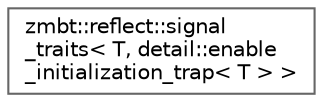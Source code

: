 digraph "Graphical Class Hierarchy"
{
 // LATEX_PDF_SIZE
  bgcolor="transparent";
  edge [fontname=Helvetica,fontsize=10,labelfontname=Helvetica,labelfontsize=10];
  node [fontname=Helvetica,fontsize=10,shape=box,height=0.2,width=0.4];
  rankdir="LR";
  Node0 [id="Node000000",label="zmbt::reflect::signal\l_traits\< T, detail::enable\l_initialization_trap\< T \> \>",height=0.2,width=0.4,color="grey40", fillcolor="white", style="filled",URL="$structzmbt_1_1reflect_1_1signal__traits_3_01T_00_01detail_1_1enable__initialization__trap_3_01T_01_4_01_4.html",tooltip="Unhandled types catcher."];
}

